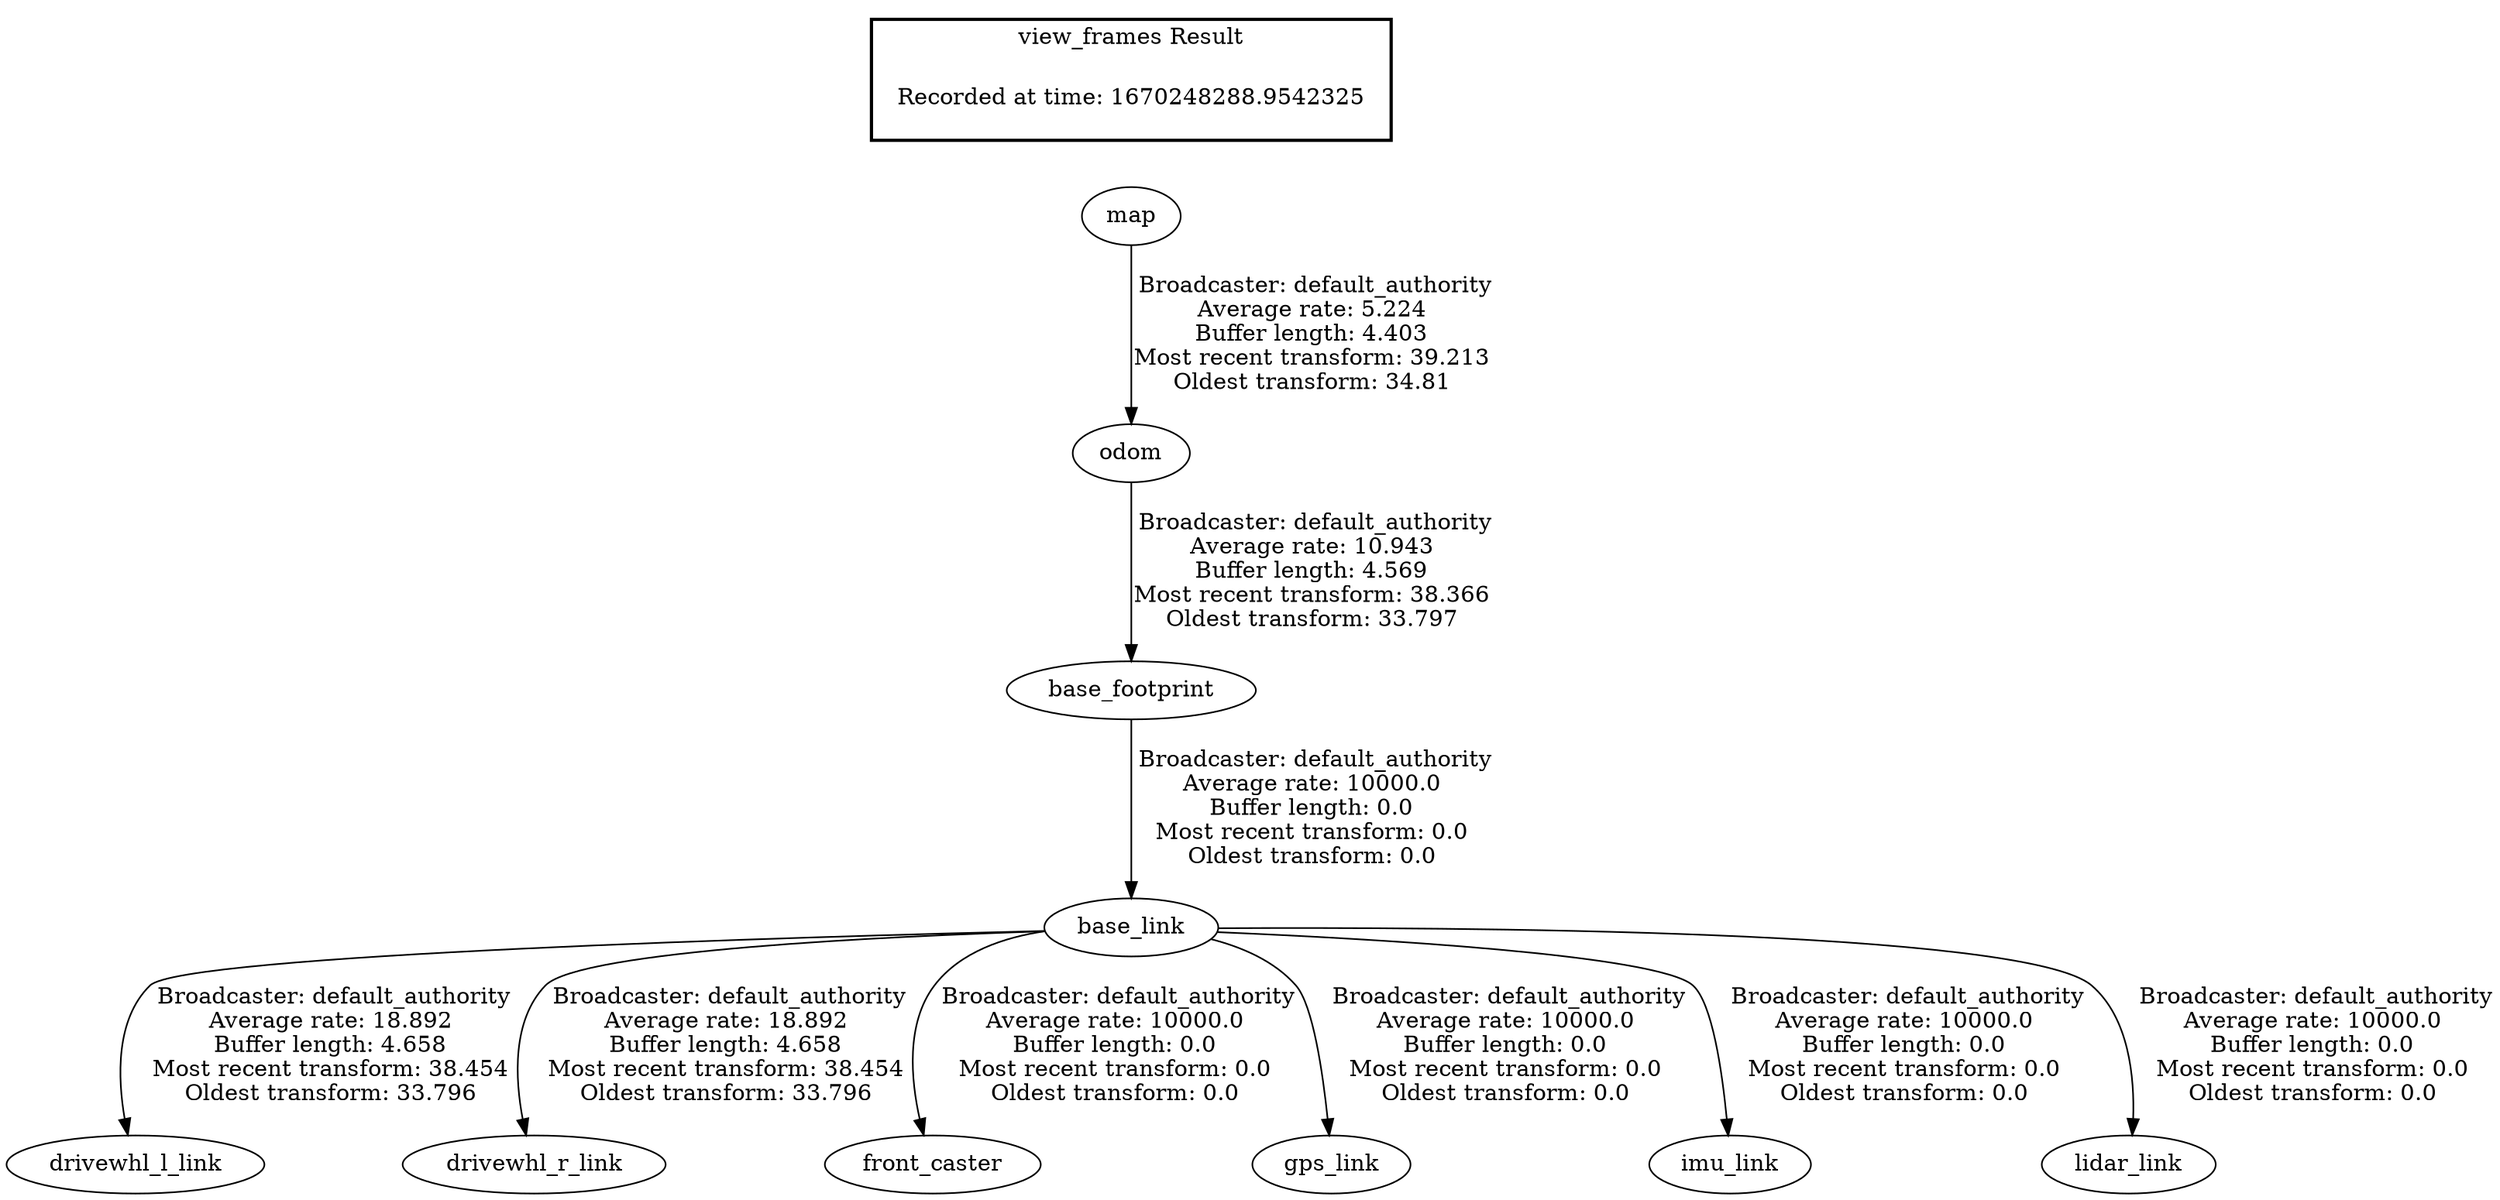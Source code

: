digraph G {
"base_link" -> "drivewhl_l_link"[label=" Broadcaster: default_authority\nAverage rate: 18.892\nBuffer length: 4.658\nMost recent transform: 38.454\nOldest transform: 33.796\n"];
"base_footprint" -> "base_link"[label=" Broadcaster: default_authority\nAverage rate: 10000.0\nBuffer length: 0.0\nMost recent transform: 0.0\nOldest transform: 0.0\n"];
"base_link" -> "drivewhl_r_link"[label=" Broadcaster: default_authority\nAverage rate: 18.892\nBuffer length: 4.658\nMost recent transform: 38.454\nOldest transform: 33.796\n"];
"odom" -> "base_footprint"[label=" Broadcaster: default_authority\nAverage rate: 10.943\nBuffer length: 4.569\nMost recent transform: 38.366\nOldest transform: 33.797\n"];
"base_link" -> "front_caster"[label=" Broadcaster: default_authority\nAverage rate: 10000.0\nBuffer length: 0.0\nMost recent transform: 0.0\nOldest transform: 0.0\n"];
"base_link" -> "gps_link"[label=" Broadcaster: default_authority\nAverage rate: 10000.0\nBuffer length: 0.0\nMost recent transform: 0.0\nOldest transform: 0.0\n"];
"base_link" -> "imu_link"[label=" Broadcaster: default_authority\nAverage rate: 10000.0\nBuffer length: 0.0\nMost recent transform: 0.0\nOldest transform: 0.0\n"];
"base_link" -> "lidar_link"[label=" Broadcaster: default_authority\nAverage rate: 10000.0\nBuffer length: 0.0\nMost recent transform: 0.0\nOldest transform: 0.0\n"];
"map" -> "odom"[label=" Broadcaster: default_authority\nAverage rate: 5.224\nBuffer length: 4.403\nMost recent transform: 39.213\nOldest transform: 34.81\n"];
edge [style=invis];
 subgraph cluster_legend { style=bold; color=black; label ="view_frames Result";
"Recorded at time: 1670248288.9542325"[ shape=plaintext ] ;
}->"map";
}